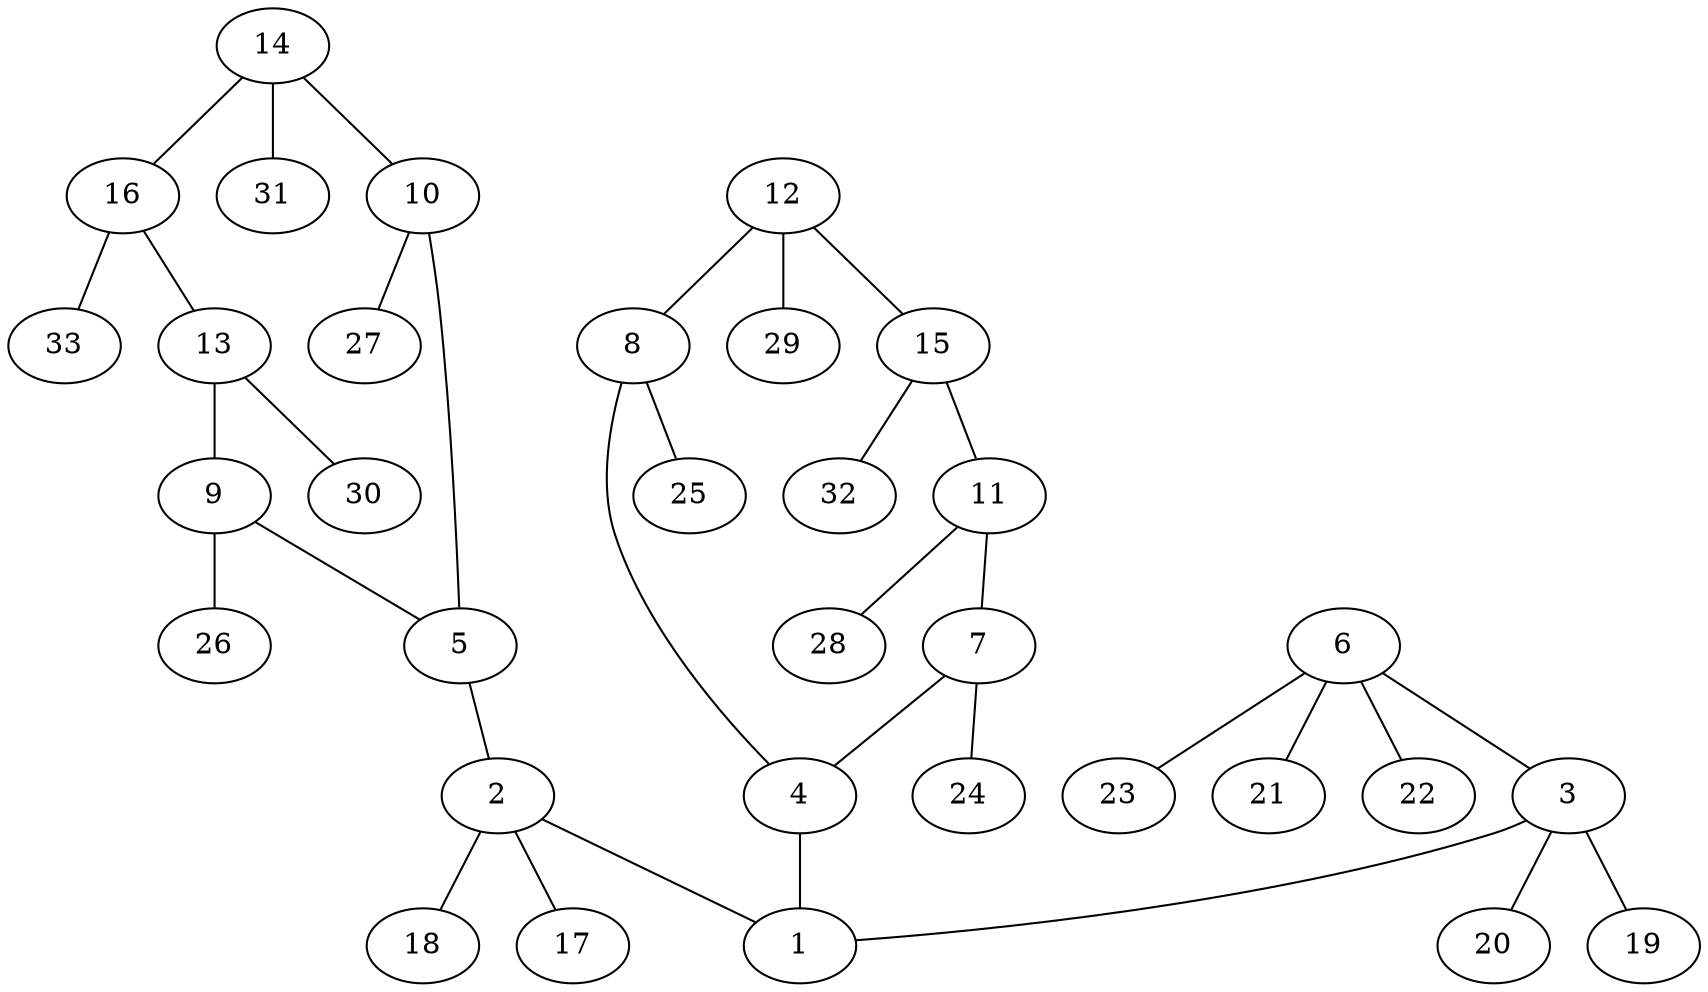 graph molecule_435 {
	1	 [chem=N];
	2	 [chem=C];
	2 -- 1	 [valence=1];
	17	 [chem=H];
	2 -- 17	 [valence=1];
	18	 [chem=H];
	2 -- 18	 [valence=1];
	3	 [chem=C];
	3 -- 1	 [valence=1];
	19	 [chem=H];
	3 -- 19	 [valence=1];
	20	 [chem=H];
	3 -- 20	 [valence=1];
	4	 [chem=C];
	4 -- 1	 [valence=1];
	5	 [chem=C];
	5 -- 2	 [valence=1];
	6	 [chem=C];
	6 -- 3	 [valence=1];
	21	 [chem=H];
	6 -- 21	 [valence=1];
	22	 [chem=H];
	6 -- 22	 [valence=1];
	23	 [chem=H];
	6 -- 23	 [valence=1];
	7	 [chem=C];
	7 -- 4	 [valence=2];
	24	 [chem=H];
	7 -- 24	 [valence=1];
	8	 [chem=C];
	8 -- 4	 [valence=1];
	25	 [chem=H];
	8 -- 25	 [valence=1];
	9	 [chem=C];
	9 -- 5	 [valence=2];
	26	 [chem=H];
	9 -- 26	 [valence=1];
	10	 [chem=C];
	10 -- 5	 [valence=1];
	27	 [chem=H];
	10 -- 27	 [valence=1];
	11	 [chem=C];
	11 -- 7	 [valence=1];
	28	 [chem=H];
	11 -- 28	 [valence=1];
	12	 [chem=C];
	12 -- 8	 [valence=2];
	15	 [chem=C];
	12 -- 15	 [valence=1];
	29	 [chem=H];
	12 -- 29	 [valence=1];
	13	 [chem=C];
	13 -- 9	 [valence=1];
	30	 [chem=H];
	13 -- 30	 [valence=1];
	14	 [chem=C];
	14 -- 10	 [valence=2];
	16	 [chem=C];
	14 -- 16	 [valence=1];
	31	 [chem=H];
	14 -- 31	 [valence=1];
	15 -- 11	 [valence=2];
	32	 [chem=H];
	15 -- 32	 [valence=1];
	16 -- 13	 [valence=2];
	33	 [chem=H];
	16 -- 33	 [valence=1];
}
